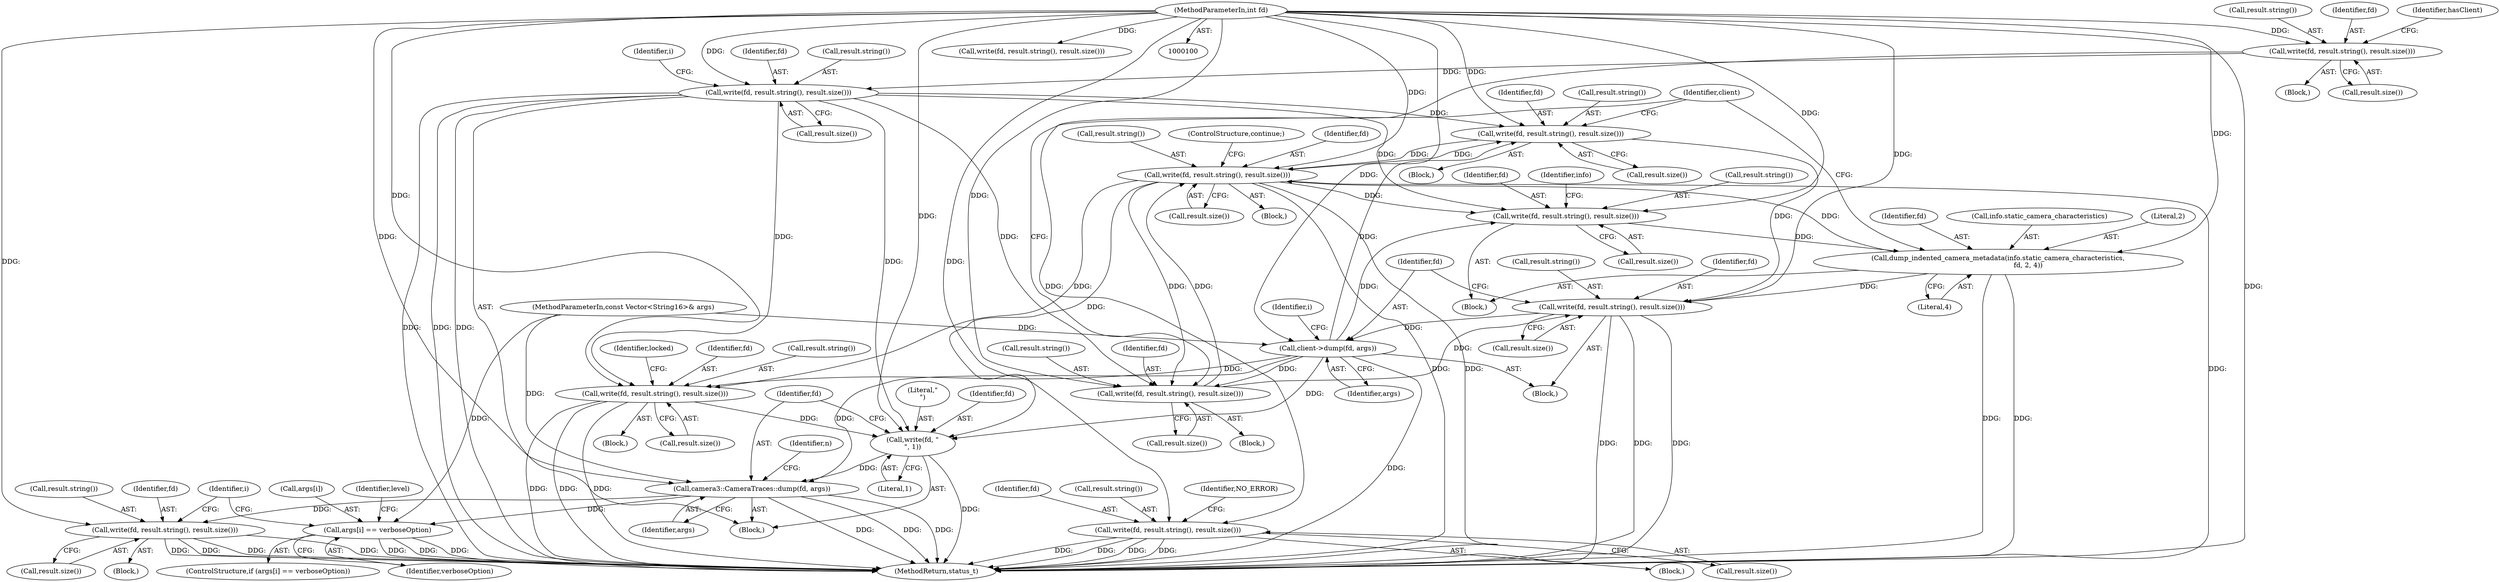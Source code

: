 digraph "1_Android_c9ab2b0bb05a7e19fb057e79b36e232809d70122@API" {
"1000133" [label="(Call,write(fd, result.string(), result.size()))"];
"1000101" [label="(MethodParameterIn,int fd)"];
"1000149" [label="(Call,write(fd, result.string(), result.size()))"];
"1000188" [label="(Call,write(fd, result.string(), result.size()))"];
"1000223" [label="(Call,write(fd, result.string(), result.size()))"];
"1000304" [label="(Call,write(fd, result.string(), result.size()))"];
"1000274" [label="(Call,write(fd, result.string(), result.size()))"];
"1000278" [label="(Call,dump_indented_camera_metadata(info.static_camera_characteristics,\n                            fd, 2, 4))"];
"1000316" [label="(Call,write(fd, result.string(), result.size()))"];
"1000320" [label="(Call,client->dump(fd, args))"];
"1000287" [label="(Call,write(fd, result.string(), result.size()))"];
"1000331" [label="(Call,write(fd, result.string(), result.size()))"];
"1000338" [label="(Call,write(fd, \"\n\", 1))"];
"1000342" [label="(Call,camera3::CameraTraces::dump(fd, args))"];
"1000364" [label="(Call,args[i] == verboseOption)"];
"1000383" [label="(Call,write(fd, result.string(), result.size()))"];
"1000365" [label="(Call,args[i])"];
"1000189" [label="(Identifier,fd)"];
"1000326" [label="(Block,)"];
"1000274" [label="(Call,write(fd, result.string(), result.size()))"];
"1000308" [label="(ControlStructure,continue;)"];
"1000340" [label="(Literal,\"\n\")"];
"1000288" [label="(Identifier,fd)"];
"1000286" [label="(Block,)"];
"1000293" [label="(Identifier,client)"];
"1000363" [label="(ControlStructure,if (args[i] == verboseOption))"];
"1000191" [label="(Call,result.size())"];
"1000304" [label="(Call,write(fd, result.string(), result.size()))"];
"1000383" [label="(Call,write(fd, result.string(), result.size()))"];
"1000360" [label="(Identifier,i)"];
"1000336" [label="(Identifier,locked)"];
"1000134" [label="(Identifier,fd)"];
"1000271" [label="(Block,)"];
"1000139" [label="(Identifier,hasClient)"];
"1000154" [label="(Identifier,NO_ERROR)"];
"1000188" [label="(Call,write(fd, result.string(), result.size()))"];
"1000290" [label="(Call,result.size())"];
"1000116" [label="(Call,write(fd, result.string(), result.size()))"];
"1000226" [label="(Call,result.size())"];
"1000307" [label="(Call,result.size())"];
"1000277" [label="(Call,result.size())"];
"1000102" [label="(MethodParameterIn,const Vector<String16>& args)"];
"1000101" [label="(MethodParameterIn,int fd)"];
"1000136" [label="(Call,result.size())"];
"1000144" [label="(Block,)"];
"1000275" [label="(Identifier,fd)"];
"1000319" [label="(Call,result.size())"];
"1000322" [label="(Identifier,args)"];
"1000150" [label="(Identifier,fd)"];
"1000389" [label="(MethodReturn,status_t)"];
"1000224" [label="(Identifier,fd)"];
"1000344" [label="(Identifier,args)"];
"1000280" [label="(Identifier,info)"];
"1000201" [label="(Identifier,i)"];
"1000386" [label="(Call,result.size())"];
"1000373" [label="(Identifier,level)"];
"1000130" [label="(Block,)"];
"1000385" [label="(Call,result.string())"];
"1000279" [label="(Call,info.static_camera_characteristics)"];
"1000368" [label="(Identifier,verboseOption)"];
"1000151" [label="(Call,result.string())"];
"1000299" [label="(Block,)"];
"1000332" [label="(Identifier,fd)"];
"1000133" [label="(Call,write(fd, result.string(), result.size()))"];
"1000276" [label="(Call,result.string())"];
"1000190" [label="(Call,result.string())"];
"1000342" [label="(Call,camera3::CameraTraces::dump(fd, args))"];
"1000320" [label="(Call,client->dump(fd, args))"];
"1000195" [label="(Identifier,i)"];
"1000334" [label="(Call,result.size())"];
"1000317" [label="(Identifier,fd)"];
"1000364" [label="(Call,args[i] == verboseOption)"];
"1000316" [label="(Call,write(fd, result.string(), result.size()))"];
"1000202" [label="(Block,)"];
"1000338" [label="(Call,write(fd, \"\n\", 1))"];
"1000305" [label="(Identifier,fd)"];
"1000343" [label="(Identifier,fd)"];
"1000283" [label="(Literal,2)"];
"1000220" [label="(Block,)"];
"1000223" [label="(Call,write(fd, result.string(), result.size()))"];
"1000278" [label="(Call,dump_indented_camera_metadata(info.static_camera_characteristics,\n                            fd, 2, 4))"];
"1000347" [label="(Identifier,n)"];
"1000333" [label="(Call,result.string())"];
"1000225" [label="(Call,result.string())"];
"1000369" [label="(Block,)"];
"1000284" [label="(Literal,4)"];
"1000135" [label="(Call,result.string())"];
"1000152" [label="(Call,result.size())"];
"1000318" [label="(Call,result.string())"];
"1000306" [label="(Call,result.string())"];
"1000282" [label="(Identifier,fd)"];
"1000149" [label="(Call,write(fd, result.string(), result.size()))"];
"1000287" [label="(Call,write(fd, result.string(), result.size()))"];
"1000339" [label="(Identifier,fd)"];
"1000289" [label="(Call,result.string())"];
"1000321" [label="(Identifier,fd)"];
"1000341" [label="(Literal,1)"];
"1000384" [label="(Identifier,fd)"];
"1000331" [label="(Call,write(fd, result.string(), result.size()))"];
"1000121" [label="(Block,)"];
"1000133" -> "1000130"  [label="AST: "];
"1000133" -> "1000136"  [label="CFG: "];
"1000134" -> "1000133"  [label="AST: "];
"1000135" -> "1000133"  [label="AST: "];
"1000136" -> "1000133"  [label="AST: "];
"1000139" -> "1000133"  [label="CFG: "];
"1000101" -> "1000133"  [label="DDG: "];
"1000133" -> "1000149"  [label="DDG: "];
"1000133" -> "1000188"  [label="DDG: "];
"1000101" -> "1000100"  [label="AST: "];
"1000101" -> "1000389"  [label="DDG: "];
"1000101" -> "1000116"  [label="DDG: "];
"1000101" -> "1000149"  [label="DDG: "];
"1000101" -> "1000188"  [label="DDG: "];
"1000101" -> "1000223"  [label="DDG: "];
"1000101" -> "1000274"  [label="DDG: "];
"1000101" -> "1000278"  [label="DDG: "];
"1000101" -> "1000287"  [label="DDG: "];
"1000101" -> "1000304"  [label="DDG: "];
"1000101" -> "1000316"  [label="DDG: "];
"1000101" -> "1000320"  [label="DDG: "];
"1000101" -> "1000331"  [label="DDG: "];
"1000101" -> "1000338"  [label="DDG: "];
"1000101" -> "1000342"  [label="DDG: "];
"1000101" -> "1000383"  [label="DDG: "];
"1000149" -> "1000144"  [label="AST: "];
"1000149" -> "1000152"  [label="CFG: "];
"1000150" -> "1000149"  [label="AST: "];
"1000151" -> "1000149"  [label="AST: "];
"1000152" -> "1000149"  [label="AST: "];
"1000154" -> "1000149"  [label="CFG: "];
"1000149" -> "1000389"  [label="DDG: "];
"1000149" -> "1000389"  [label="DDG: "];
"1000149" -> "1000389"  [label="DDG: "];
"1000149" -> "1000389"  [label="DDG: "];
"1000188" -> "1000121"  [label="AST: "];
"1000188" -> "1000191"  [label="CFG: "];
"1000189" -> "1000188"  [label="AST: "];
"1000190" -> "1000188"  [label="AST: "];
"1000191" -> "1000188"  [label="AST: "];
"1000195" -> "1000188"  [label="CFG: "];
"1000188" -> "1000389"  [label="DDG: "];
"1000188" -> "1000389"  [label="DDG: "];
"1000188" -> "1000389"  [label="DDG: "];
"1000188" -> "1000223"  [label="DDG: "];
"1000188" -> "1000274"  [label="DDG: "];
"1000188" -> "1000287"  [label="DDG: "];
"1000188" -> "1000331"  [label="DDG: "];
"1000188" -> "1000338"  [label="DDG: "];
"1000223" -> "1000220"  [label="AST: "];
"1000223" -> "1000226"  [label="CFG: "];
"1000224" -> "1000223"  [label="AST: "];
"1000225" -> "1000223"  [label="AST: "];
"1000226" -> "1000223"  [label="AST: "];
"1000293" -> "1000223"  [label="CFG: "];
"1000304" -> "1000223"  [label="DDG: "];
"1000320" -> "1000223"  [label="DDG: "];
"1000223" -> "1000304"  [label="DDG: "];
"1000223" -> "1000316"  [label="DDG: "];
"1000304" -> "1000299"  [label="AST: "];
"1000304" -> "1000307"  [label="CFG: "];
"1000305" -> "1000304"  [label="AST: "];
"1000306" -> "1000304"  [label="AST: "];
"1000307" -> "1000304"  [label="AST: "];
"1000308" -> "1000304"  [label="CFG: "];
"1000304" -> "1000389"  [label="DDG: "];
"1000304" -> "1000389"  [label="DDG: "];
"1000304" -> "1000389"  [label="DDG: "];
"1000304" -> "1000274"  [label="DDG: "];
"1000304" -> "1000287"  [label="DDG: "];
"1000278" -> "1000304"  [label="DDG: "];
"1000287" -> "1000304"  [label="DDG: "];
"1000304" -> "1000331"  [label="DDG: "];
"1000304" -> "1000338"  [label="DDG: "];
"1000274" -> "1000271"  [label="AST: "];
"1000274" -> "1000277"  [label="CFG: "];
"1000275" -> "1000274"  [label="AST: "];
"1000276" -> "1000274"  [label="AST: "];
"1000277" -> "1000274"  [label="AST: "];
"1000280" -> "1000274"  [label="CFG: "];
"1000320" -> "1000274"  [label="DDG: "];
"1000274" -> "1000278"  [label="DDG: "];
"1000278" -> "1000271"  [label="AST: "];
"1000278" -> "1000284"  [label="CFG: "];
"1000279" -> "1000278"  [label="AST: "];
"1000282" -> "1000278"  [label="AST: "];
"1000283" -> "1000278"  [label="AST: "];
"1000284" -> "1000278"  [label="AST: "];
"1000293" -> "1000278"  [label="CFG: "];
"1000278" -> "1000389"  [label="DDG: "];
"1000278" -> "1000389"  [label="DDG: "];
"1000278" -> "1000316"  [label="DDG: "];
"1000316" -> "1000202"  [label="AST: "];
"1000316" -> "1000319"  [label="CFG: "];
"1000317" -> "1000316"  [label="AST: "];
"1000318" -> "1000316"  [label="AST: "];
"1000319" -> "1000316"  [label="AST: "];
"1000321" -> "1000316"  [label="CFG: "];
"1000316" -> "1000389"  [label="DDG: "];
"1000316" -> "1000389"  [label="DDG: "];
"1000316" -> "1000389"  [label="DDG: "];
"1000287" -> "1000316"  [label="DDG: "];
"1000316" -> "1000320"  [label="DDG: "];
"1000320" -> "1000202"  [label="AST: "];
"1000320" -> "1000322"  [label="CFG: "];
"1000321" -> "1000320"  [label="AST: "];
"1000322" -> "1000320"  [label="AST: "];
"1000201" -> "1000320"  [label="CFG: "];
"1000320" -> "1000389"  [label="DDG: "];
"1000320" -> "1000287"  [label="DDG: "];
"1000102" -> "1000320"  [label="DDG: "];
"1000320" -> "1000331"  [label="DDG: "];
"1000320" -> "1000338"  [label="DDG: "];
"1000320" -> "1000342"  [label="DDG: "];
"1000287" -> "1000286"  [label="AST: "];
"1000287" -> "1000290"  [label="CFG: "];
"1000288" -> "1000287"  [label="AST: "];
"1000289" -> "1000287"  [label="AST: "];
"1000290" -> "1000287"  [label="AST: "];
"1000293" -> "1000287"  [label="CFG: "];
"1000331" -> "1000326"  [label="AST: "];
"1000331" -> "1000334"  [label="CFG: "];
"1000332" -> "1000331"  [label="AST: "];
"1000333" -> "1000331"  [label="AST: "];
"1000334" -> "1000331"  [label="AST: "];
"1000336" -> "1000331"  [label="CFG: "];
"1000331" -> "1000389"  [label="DDG: "];
"1000331" -> "1000389"  [label="DDG: "];
"1000331" -> "1000389"  [label="DDG: "];
"1000331" -> "1000338"  [label="DDG: "];
"1000338" -> "1000121"  [label="AST: "];
"1000338" -> "1000341"  [label="CFG: "];
"1000339" -> "1000338"  [label="AST: "];
"1000340" -> "1000338"  [label="AST: "];
"1000341" -> "1000338"  [label="AST: "];
"1000343" -> "1000338"  [label="CFG: "];
"1000338" -> "1000389"  [label="DDG: "];
"1000338" -> "1000342"  [label="DDG: "];
"1000342" -> "1000121"  [label="AST: "];
"1000342" -> "1000344"  [label="CFG: "];
"1000343" -> "1000342"  [label="AST: "];
"1000344" -> "1000342"  [label="AST: "];
"1000347" -> "1000342"  [label="CFG: "];
"1000342" -> "1000389"  [label="DDG: "];
"1000342" -> "1000389"  [label="DDG: "];
"1000342" -> "1000389"  [label="DDG: "];
"1000102" -> "1000342"  [label="DDG: "];
"1000342" -> "1000364"  [label="DDG: "];
"1000342" -> "1000383"  [label="DDG: "];
"1000364" -> "1000363"  [label="AST: "];
"1000364" -> "1000368"  [label="CFG: "];
"1000365" -> "1000364"  [label="AST: "];
"1000368" -> "1000364"  [label="AST: "];
"1000373" -> "1000364"  [label="CFG: "];
"1000360" -> "1000364"  [label="CFG: "];
"1000364" -> "1000389"  [label="DDG: "];
"1000364" -> "1000389"  [label="DDG: "];
"1000364" -> "1000389"  [label="DDG: "];
"1000102" -> "1000364"  [label="DDG: "];
"1000383" -> "1000369"  [label="AST: "];
"1000383" -> "1000386"  [label="CFG: "];
"1000384" -> "1000383"  [label="AST: "];
"1000385" -> "1000383"  [label="AST: "];
"1000386" -> "1000383"  [label="AST: "];
"1000360" -> "1000383"  [label="CFG: "];
"1000383" -> "1000389"  [label="DDG: "];
"1000383" -> "1000389"  [label="DDG: "];
"1000383" -> "1000389"  [label="DDG: "];
"1000383" -> "1000389"  [label="DDG: "];
}

